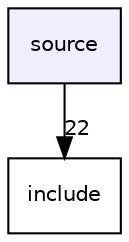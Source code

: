 digraph "source" {
  compound=true
  node [ fontsize="10", fontname="Helvetica"];
  edge [ labelfontsize="10", labelfontname="Helvetica"];
  dir_b2f33c71d4aa5e7af42a1ca61ff5af1b [shape=box, label="source", style="filled", fillcolor="#eeeeff", pencolor="black", URL="dir_b2f33c71d4aa5e7af42a1ca61ff5af1b.html"];
  dir_d44c64559bbebec7f509842c48db8b23 [shape=box label="include" URL="dir_d44c64559bbebec7f509842c48db8b23.html"];
  dir_b2f33c71d4aa5e7af42a1ca61ff5af1b->dir_d44c64559bbebec7f509842c48db8b23 [headlabel="22", labeldistance=1.5 headhref="dir_000000_000001.html"];
}

